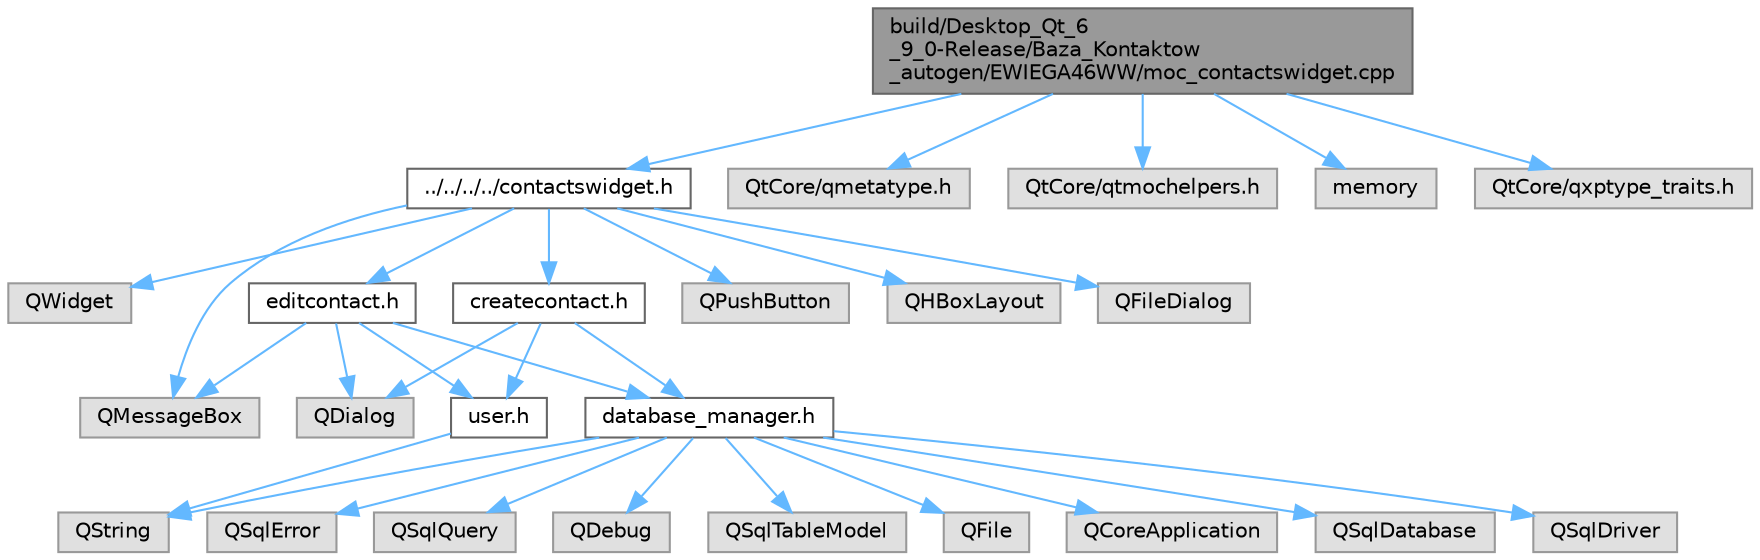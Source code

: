 digraph "build/Desktop_Qt_6_9_0-Release/Baza_Kontaktow_autogen/EWIEGA46WW/moc_contactswidget.cpp"
{
 // LATEX_PDF_SIZE
  bgcolor="transparent";
  edge [fontname=Helvetica,fontsize=10,labelfontname=Helvetica,labelfontsize=10];
  node [fontname=Helvetica,fontsize=10,shape=box,height=0.2,width=0.4];
  Node1 [id="Node000001",label="build/Desktop_Qt_6\l_9_0-Release/Baza_Kontaktow\l_autogen/EWIEGA46WW/moc_contactswidget.cpp",height=0.2,width=0.4,color="gray40", fillcolor="grey60", style="filled", fontcolor="black",tooltip=" "];
  Node1 -> Node2 [id="edge30_Node000001_Node000002",color="steelblue1",style="solid",tooltip=" "];
  Node2 [id="Node000002",label="../../../../contactswidget.h",height=0.2,width=0.4,color="grey40", fillcolor="white", style="filled",URL="$contactswidget_8h.html",tooltip=" "];
  Node2 -> Node3 [id="edge31_Node000002_Node000003",color="steelblue1",style="solid",tooltip=" "];
  Node3 [id="Node000003",label="QWidget",height=0.2,width=0.4,color="grey60", fillcolor="#E0E0E0", style="filled",tooltip=" "];
  Node2 -> Node4 [id="edge32_Node000002_Node000004",color="steelblue1",style="solid",tooltip=" "];
  Node4 [id="Node000004",label="QMessageBox",height=0.2,width=0.4,color="grey60", fillcolor="#E0E0E0", style="filled",tooltip=" "];
  Node2 -> Node5 [id="edge33_Node000002_Node000005",color="steelblue1",style="solid",tooltip=" "];
  Node5 [id="Node000005",label="QPushButton",height=0.2,width=0.4,color="grey60", fillcolor="#E0E0E0", style="filled",tooltip=" "];
  Node2 -> Node6 [id="edge34_Node000002_Node000006",color="steelblue1",style="solid",tooltip=" "];
  Node6 [id="Node000006",label="QHBoxLayout",height=0.2,width=0.4,color="grey60", fillcolor="#E0E0E0", style="filled",tooltip=" "];
  Node2 -> Node7 [id="edge35_Node000002_Node000007",color="steelblue1",style="solid",tooltip=" "];
  Node7 [id="Node000007",label="QFileDialog",height=0.2,width=0.4,color="grey60", fillcolor="#E0E0E0", style="filled",tooltip=" "];
  Node2 -> Node8 [id="edge36_Node000002_Node000008",color="steelblue1",style="solid",tooltip=" "];
  Node8 [id="Node000008",label="createcontact.h",height=0.2,width=0.4,color="grey40", fillcolor="white", style="filled",URL="$createcontact_8h.html",tooltip=" "];
  Node8 -> Node9 [id="edge37_Node000008_Node000009",color="steelblue1",style="solid",tooltip=" "];
  Node9 [id="Node000009",label="QDialog",height=0.2,width=0.4,color="grey60", fillcolor="#E0E0E0", style="filled",tooltip=" "];
  Node8 -> Node10 [id="edge38_Node000008_Node000010",color="steelblue1",style="solid",tooltip=" "];
  Node10 [id="Node000010",label="database_manager.h",height=0.2,width=0.4,color="grey40", fillcolor="white", style="filled",URL="$database__manager_8h.html",tooltip=" "];
  Node10 -> Node11 [id="edge39_Node000010_Node000011",color="steelblue1",style="solid",tooltip=" "];
  Node11 [id="Node000011",label="QString",height=0.2,width=0.4,color="grey60", fillcolor="#E0E0E0", style="filled",tooltip=" "];
  Node10 -> Node12 [id="edge40_Node000010_Node000012",color="steelblue1",style="solid",tooltip=" "];
  Node12 [id="Node000012",label="QCoreApplication",height=0.2,width=0.4,color="grey60", fillcolor="#E0E0E0", style="filled",tooltip=" "];
  Node10 -> Node13 [id="edge41_Node000010_Node000013",color="steelblue1",style="solid",tooltip=" "];
  Node13 [id="Node000013",label="QSqlDatabase",height=0.2,width=0.4,color="grey60", fillcolor="#E0E0E0", style="filled",tooltip=" "];
  Node10 -> Node14 [id="edge42_Node000010_Node000014",color="steelblue1",style="solid",tooltip=" "];
  Node14 [id="Node000014",label="QSqlDriver",height=0.2,width=0.4,color="grey60", fillcolor="#E0E0E0", style="filled",tooltip=" "];
  Node10 -> Node15 [id="edge43_Node000010_Node000015",color="steelblue1",style="solid",tooltip=" "];
  Node15 [id="Node000015",label="QSqlError",height=0.2,width=0.4,color="grey60", fillcolor="#E0E0E0", style="filled",tooltip=" "];
  Node10 -> Node16 [id="edge44_Node000010_Node000016",color="steelblue1",style="solid",tooltip=" "];
  Node16 [id="Node000016",label="QSqlQuery",height=0.2,width=0.4,color="grey60", fillcolor="#E0E0E0", style="filled",tooltip=" "];
  Node10 -> Node17 [id="edge45_Node000010_Node000017",color="steelblue1",style="solid",tooltip=" "];
  Node17 [id="Node000017",label="QDebug",height=0.2,width=0.4,color="grey60", fillcolor="#E0E0E0", style="filled",tooltip=" "];
  Node10 -> Node18 [id="edge46_Node000010_Node000018",color="steelblue1",style="solid",tooltip=" "];
  Node18 [id="Node000018",label="QSqlTableModel",height=0.2,width=0.4,color="grey60", fillcolor="#E0E0E0", style="filled",tooltip=" "];
  Node10 -> Node19 [id="edge47_Node000010_Node000019",color="steelblue1",style="solid",tooltip=" "];
  Node19 [id="Node000019",label="QFile",height=0.2,width=0.4,color="grey60", fillcolor="#E0E0E0", style="filled",tooltip=" "];
  Node8 -> Node20 [id="edge48_Node000008_Node000020",color="steelblue1",style="solid",tooltip=" "];
  Node20 [id="Node000020",label="user.h",height=0.2,width=0.4,color="grey40", fillcolor="white", style="filled",URL="$user_8h.html",tooltip=" "];
  Node20 -> Node11 [id="edge49_Node000020_Node000011",color="steelblue1",style="solid",tooltip=" "];
  Node2 -> Node21 [id="edge50_Node000002_Node000021",color="steelblue1",style="solid",tooltip=" "];
  Node21 [id="Node000021",label="editcontact.h",height=0.2,width=0.4,color="grey40", fillcolor="white", style="filled",URL="$editcontact_8h.html",tooltip=" "];
  Node21 -> Node9 [id="edge51_Node000021_Node000009",color="steelblue1",style="solid",tooltip=" "];
  Node21 -> Node4 [id="edge52_Node000021_Node000004",color="steelblue1",style="solid",tooltip=" "];
  Node21 -> Node20 [id="edge53_Node000021_Node000020",color="steelblue1",style="solid",tooltip=" "];
  Node21 -> Node10 [id="edge54_Node000021_Node000010",color="steelblue1",style="solid",tooltip=" "];
  Node1 -> Node22 [id="edge55_Node000001_Node000022",color="steelblue1",style="solid",tooltip=" "];
  Node22 [id="Node000022",label="QtCore/qmetatype.h",height=0.2,width=0.4,color="grey60", fillcolor="#E0E0E0", style="filled",tooltip=" "];
  Node1 -> Node23 [id="edge56_Node000001_Node000023",color="steelblue1",style="solid",tooltip=" "];
  Node23 [id="Node000023",label="QtCore/qtmochelpers.h",height=0.2,width=0.4,color="grey60", fillcolor="#E0E0E0", style="filled",tooltip=" "];
  Node1 -> Node24 [id="edge57_Node000001_Node000024",color="steelblue1",style="solid",tooltip=" "];
  Node24 [id="Node000024",label="memory",height=0.2,width=0.4,color="grey60", fillcolor="#E0E0E0", style="filled",tooltip=" "];
  Node1 -> Node25 [id="edge58_Node000001_Node000025",color="steelblue1",style="solid",tooltip=" "];
  Node25 [id="Node000025",label="QtCore/qxptype_traits.h",height=0.2,width=0.4,color="grey60", fillcolor="#E0E0E0", style="filled",tooltip=" "];
}
